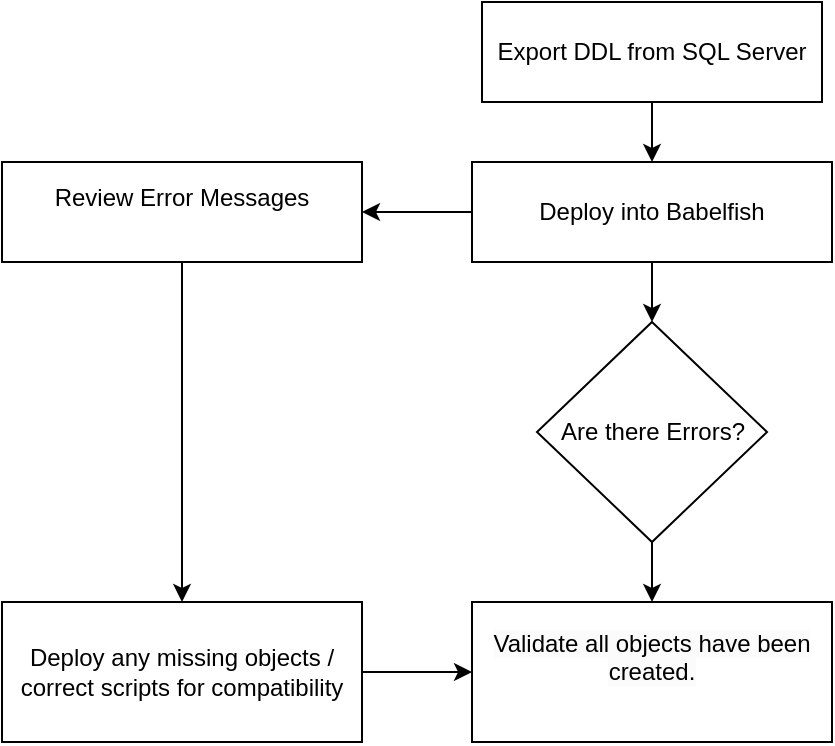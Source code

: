 <mxfile version="23.0.2" type="github">
  <diagram name="Page-1" id="iWM8F4ieGeH4_vaYs4WB">
    <mxGraphModel dx="1050" dy="557" grid="1" gridSize="10" guides="1" tooltips="1" connect="1" arrows="1" fold="1" page="1" pageScale="1" pageWidth="850" pageHeight="1100" math="0" shadow="0">
      <root>
        <mxCell id="0" />
        <mxCell id="1" parent="0" />
        <mxCell id="NaQoKHvgldikXw9V-TxC-16" value="" style="edgeStyle=orthogonalEdgeStyle;rounded=0;orthogonalLoop=1;jettySize=auto;html=1;" parent="1" source="NaQoKHvgldikXw9V-TxC-1" target="NaQoKHvgldikXw9V-TxC-5" edge="1">
          <mxGeometry relative="1" as="geometry" />
        </mxCell>
        <mxCell id="NaQoKHvgldikXw9V-TxC-1" value="Export DDL from SQL Server&lt;br&gt;" style="rounded=0;whiteSpace=wrap;html=1;" parent="1" vertex="1">
          <mxGeometry x="400" y="40" width="170" height="50" as="geometry" />
        </mxCell>
        <mxCell id="NaQoKHvgldikXw9V-TxC-20" value="" style="edgeStyle=orthogonalEdgeStyle;rounded=0;orthogonalLoop=1;jettySize=auto;html=1;" parent="1" source="NaQoKHvgldikXw9V-TxC-4" target="NaQoKHvgldikXw9V-TxC-9" edge="1">
          <mxGeometry relative="1" as="geometry" />
        </mxCell>
        <mxCell id="NaQoKHvgldikXw9V-TxC-4" value="Review Error Messages&lt;br&gt;&lt;br&gt;" style="rounded=0;whiteSpace=wrap;html=1;" parent="1" vertex="1">
          <mxGeometry x="160" y="120" width="180" height="50" as="geometry" />
        </mxCell>
        <mxCell id="NaQoKHvgldikXw9V-TxC-15" value="" style="edgeStyle=orthogonalEdgeStyle;rounded=0;orthogonalLoop=1;jettySize=auto;html=1;" parent="1" source="NaQoKHvgldikXw9V-TxC-5" target="NaQoKHvgldikXw9V-TxC-4" edge="1">
          <mxGeometry relative="1" as="geometry" />
        </mxCell>
        <mxCell id="NaQoKHvgldikXw9V-TxC-18" value="" style="edgeStyle=orthogonalEdgeStyle;rounded=0;orthogonalLoop=1;jettySize=auto;html=1;" parent="1" source="UNrgmgvKtxE7_YkuY47O-1" target="NaQoKHvgldikXw9V-TxC-6" edge="1">
          <mxGeometry relative="1" as="geometry" />
        </mxCell>
        <mxCell id="NaQoKHvgldikXw9V-TxC-5" value="Deploy into Babelfish" style="rounded=0;whiteSpace=wrap;html=1;" parent="1" vertex="1">
          <mxGeometry x="395" y="120" width="180" height="50" as="geometry" />
        </mxCell>
        <mxCell id="NaQoKHvgldikXw9V-TxC-6" value="&#xa;&lt;span style=&quot;color: rgb(0, 0, 0); font-family: Helvetica; font-size: 12px; font-style: normal; font-variant-ligatures: normal; font-variant-caps: normal; font-weight: 400; letter-spacing: normal; orphans: 2; text-align: center; text-indent: 0px; text-transform: none; widows: 2; word-spacing: 0px; -webkit-text-stroke-width: 0px; background-color: rgb(251, 251, 251); text-decoration-thickness: initial; text-decoration-style: initial; text-decoration-color: initial; float: none; display: inline !important;&quot;&gt;Validate all objects have been created.&lt;/span&gt;&#xa;&#xa;" style="rounded=0;whiteSpace=wrap;html=1;" parent="1" vertex="1">
          <mxGeometry x="395" y="340" width="180" height="70" as="geometry" />
        </mxCell>
        <mxCell id="UNrgmgvKtxE7_YkuY47O-4" style="edgeStyle=orthogonalEdgeStyle;rounded=0;orthogonalLoop=1;jettySize=auto;html=1;entryX=0;entryY=0.5;entryDx=0;entryDy=0;" edge="1" parent="1" source="NaQoKHvgldikXw9V-TxC-9" target="NaQoKHvgldikXw9V-TxC-6">
          <mxGeometry relative="1" as="geometry" />
        </mxCell>
        <mxCell id="NaQoKHvgldikXw9V-TxC-9" value="Deploy any missing objects / correct scripts for compatibility" style="rounded=0;whiteSpace=wrap;html=1;" parent="1" vertex="1">
          <mxGeometry x="160" y="340" width="180" height="70" as="geometry" />
        </mxCell>
        <mxCell id="UNrgmgvKtxE7_YkuY47O-2" value="" style="edgeStyle=orthogonalEdgeStyle;rounded=0;orthogonalLoop=1;jettySize=auto;html=1;" edge="1" parent="1" source="NaQoKHvgldikXw9V-TxC-5" target="UNrgmgvKtxE7_YkuY47O-1">
          <mxGeometry relative="1" as="geometry">
            <mxPoint x="485" y="250" as="sourcePoint" />
            <mxPoint x="485" y="420" as="targetPoint" />
          </mxGeometry>
        </mxCell>
        <mxCell id="UNrgmgvKtxE7_YkuY47O-1" value="Are there Errors?" style="rhombus;whiteSpace=wrap;html=1;" vertex="1" parent="1">
          <mxGeometry x="427.5" y="200" width="115" height="110" as="geometry" />
        </mxCell>
      </root>
    </mxGraphModel>
  </diagram>
</mxfile>
